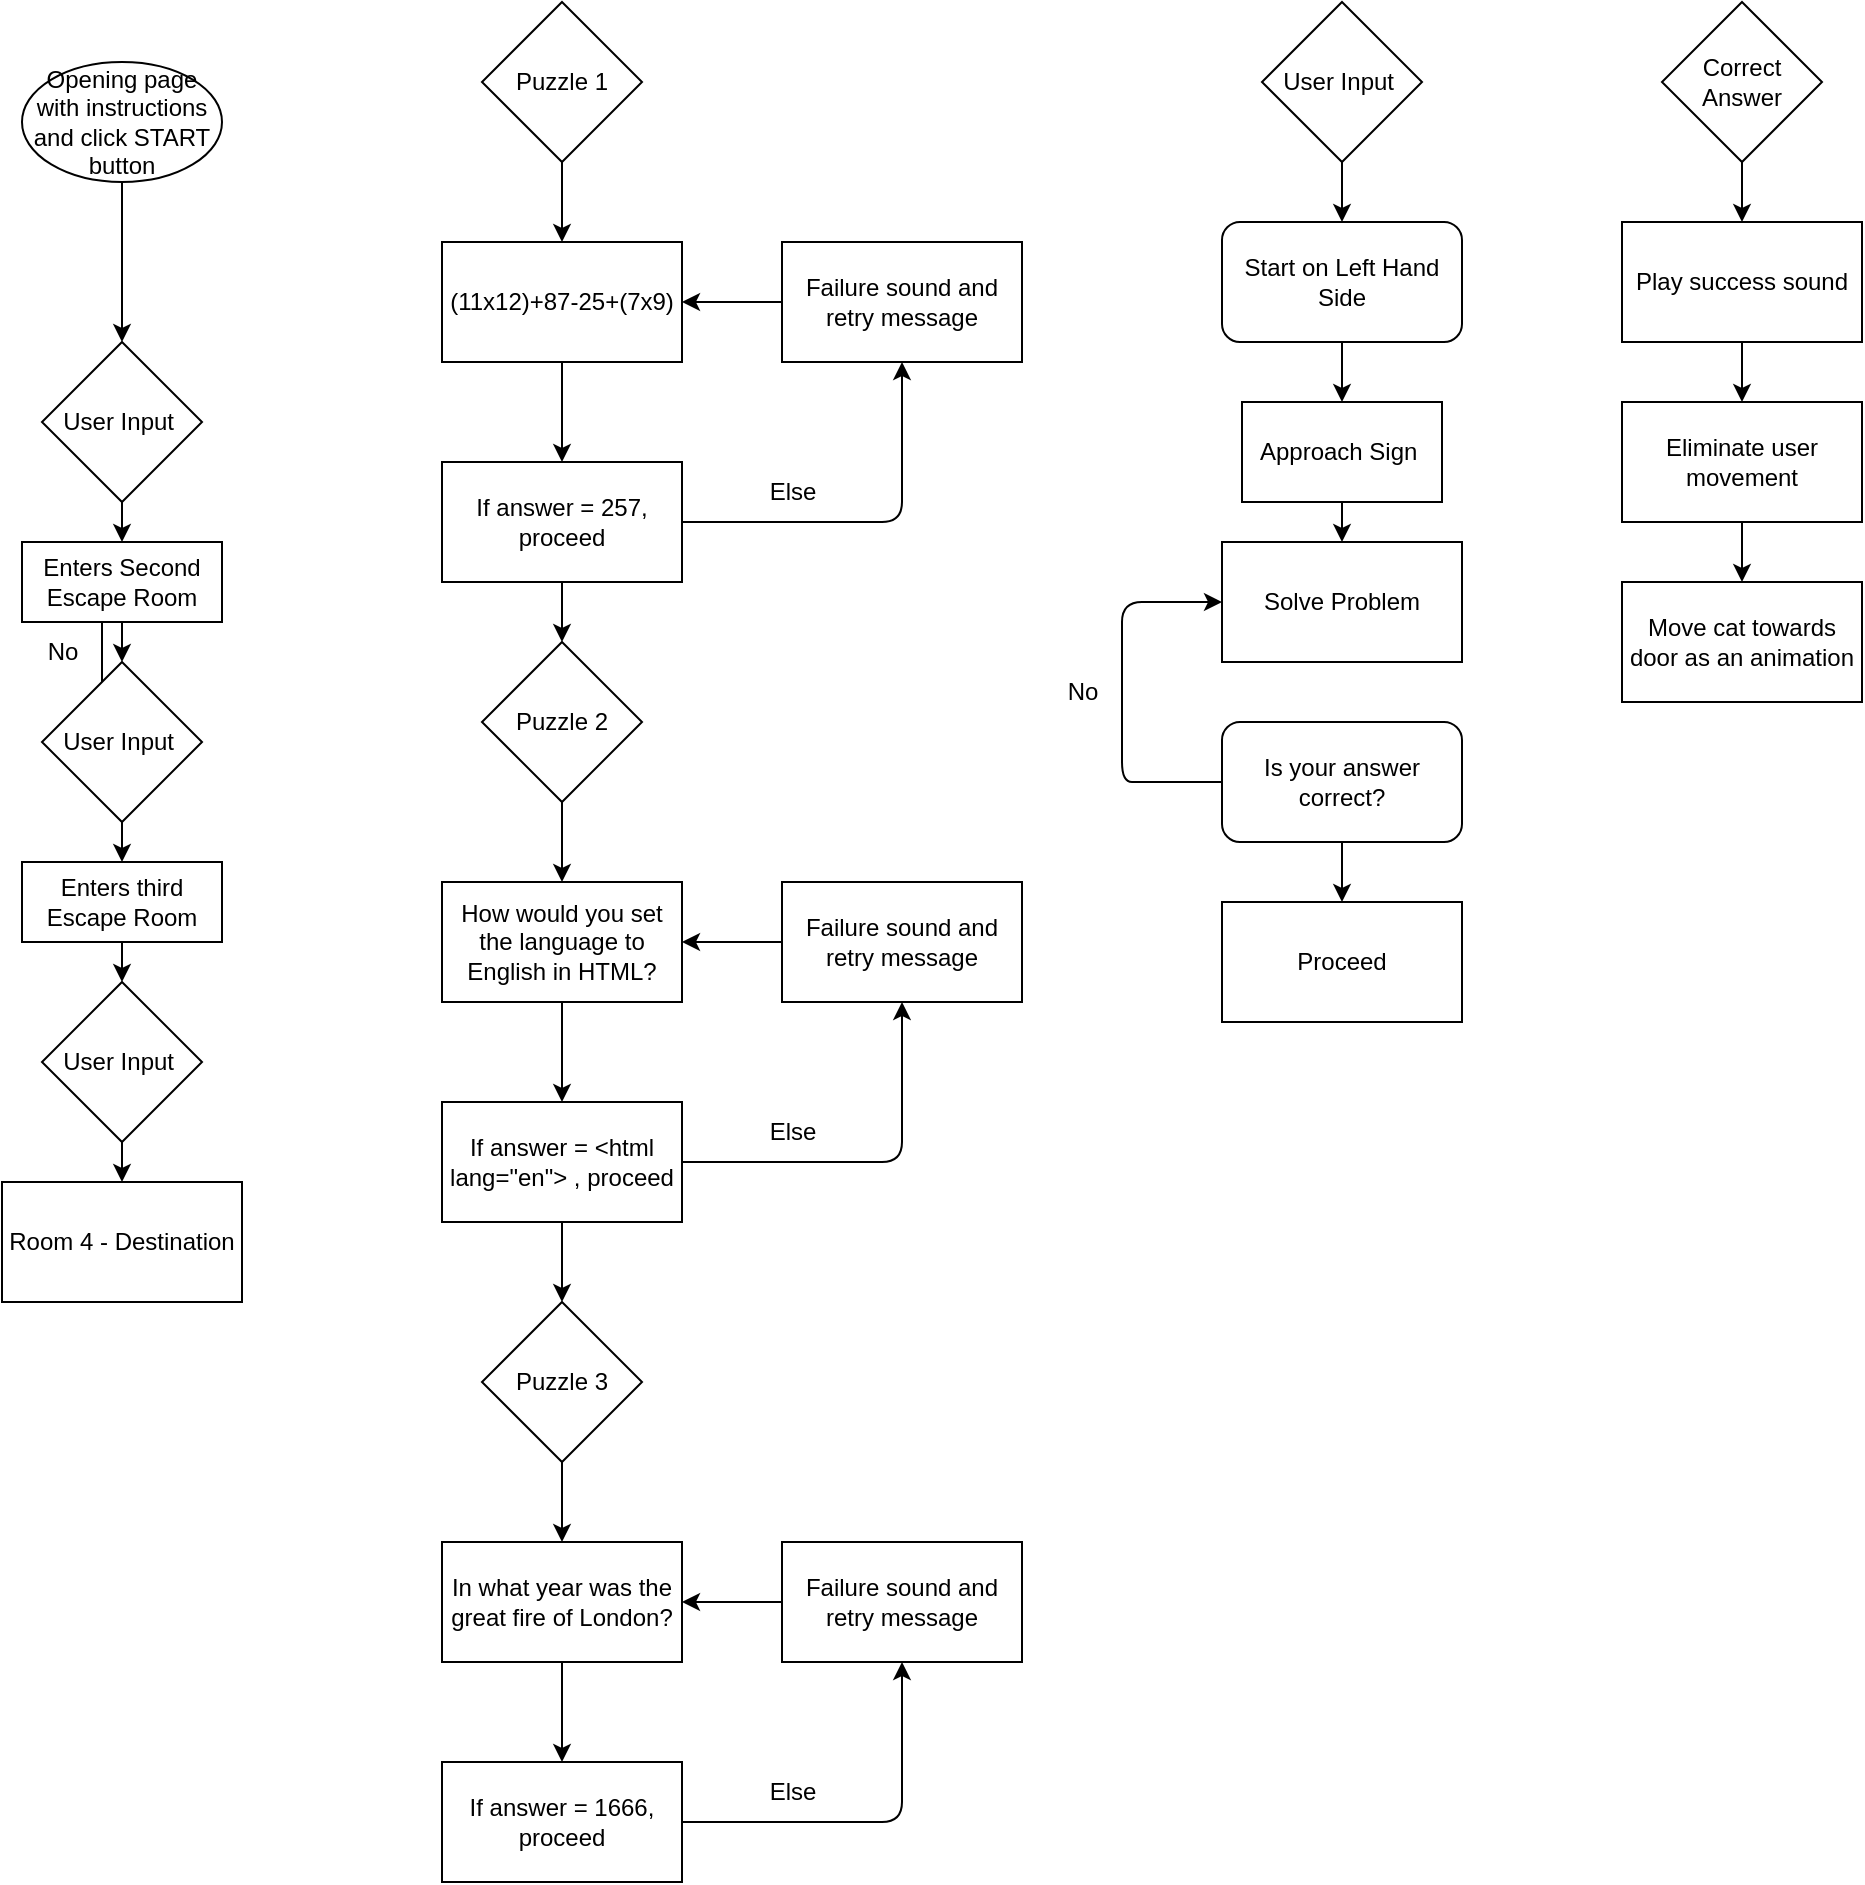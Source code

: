<mxfile>
    <diagram id="1DQ663w0j2SDg6Aq6oJM" name="Page-1">
        <mxGraphModel dx="816" dy="756" grid="1" gridSize="10" guides="1" tooltips="1" connect="1" arrows="1" fold="1" page="0" pageScale="1" pageWidth="850" pageHeight="1100" math="0" shadow="0">
            <root>
                <mxCell id="0"/>
                <mxCell id="1" parent="0"/>
                <mxCell id="4" style="edgeStyle=none;html=1;exitX=0.5;exitY=1;exitDx=0;exitDy=0;entryX=0.5;entryY=0;entryDx=0;entryDy=0;" edge="1" parent="1" source="3" target="80">
                    <mxGeometry relative="1" as="geometry">
                        <mxPoint x="160" y="100" as="targetPoint"/>
                    </mxGeometry>
                </mxCell>
                <mxCell id="3" value="Opening page with instructions and click START button" style="ellipse;whiteSpace=wrap;html=1;" vertex="1" parent="1">
                    <mxGeometry x="10" y="10" width="100" height="60" as="geometry"/>
                </mxCell>
                <mxCell id="79" style="edgeStyle=none;html=1;exitX=0.5;exitY=1;exitDx=0;exitDy=0;" edge="1" parent="1" source="42">
                    <mxGeometry relative="1" as="geometry">
                        <mxPoint x="670" y="90" as="targetPoint"/>
                    </mxGeometry>
                </mxCell>
                <mxCell id="60" value="No" style="text;html=1;align=center;verticalAlign=middle;resizable=0;points=[];autosize=1;strokeColor=none;fillColor=none;" vertex="1" parent="1">
                    <mxGeometry x="520" y="310" width="40" height="30" as="geometry"/>
                </mxCell>
                <mxCell id="18" style="edgeStyle=none;html=1;exitX=0;exitY=0.5;exitDx=0;exitDy=0;entryX=0;entryY=0.5;entryDx=0;entryDy=0;" edge="1" parent="1">
                    <mxGeometry relative="1" as="geometry">
                        <mxPoint x="100" y="260" as="targetPoint"/>
                        <mxPoint x="100" y="350" as="sourcePoint"/>
                        <Array as="points">
                            <mxPoint x="70" y="360"/>
                            <mxPoint x="50" y="360"/>
                            <mxPoint x="50" y="310"/>
                            <mxPoint x="50" y="260"/>
                        </Array>
                    </mxGeometry>
                </mxCell>
                <mxCell id="62" value="" style="edgeStyle=none;html=1;" edge="1" parent="1" source="63">
                    <mxGeometry relative="1" as="geometry">
                        <mxPoint x="670" y="250" as="targetPoint"/>
                    </mxGeometry>
                </mxCell>
                <mxCell id="63" value="Approach Sign&amp;nbsp;" style="rounded=0;whiteSpace=wrap;html=1;" vertex="1" parent="1">
                    <mxGeometry x="620" y="180" width="100" height="50" as="geometry"/>
                </mxCell>
                <mxCell id="65" style="edgeStyle=none;html=1;exitX=0;exitY=0.5;exitDx=0;exitDy=0;entryX=0;entryY=0.5;entryDx=0;entryDy=0;" edge="1" parent="1" source="66" target="67">
                    <mxGeometry relative="1" as="geometry">
                        <mxPoint x="560" y="280" as="targetPoint"/>
                        <Array as="points">
                            <mxPoint x="580" y="370"/>
                            <mxPoint x="560" y="370"/>
                            <mxPoint x="560" y="330"/>
                            <mxPoint x="560" y="280"/>
                        </Array>
                    </mxGeometry>
                </mxCell>
                <mxCell id="89" style="edgeStyle=none;html=1;exitX=0.5;exitY=1;exitDx=0;exitDy=0;entryX=0.5;entryY=0;entryDx=0;entryDy=0;" edge="1" parent="1" source="66" target="88">
                    <mxGeometry relative="1" as="geometry"/>
                </mxCell>
                <mxCell id="19" value="No" style="text;html=1;align=center;verticalAlign=middle;resizable=0;points=[];autosize=1;strokeColor=none;fillColor=none;" vertex="1" parent="1">
                    <mxGeometry x="10" y="290" width="40" height="30" as="geometry"/>
                </mxCell>
                <mxCell id="66" value="Is your answer correct?" style="rounded=1;whiteSpace=wrap;html=1;" vertex="1" parent="1">
                    <mxGeometry x="610" y="340" width="120" height="60" as="geometry"/>
                </mxCell>
                <mxCell id="67" value="Solve Problem" style="rounded=0;whiteSpace=wrap;html=1;" vertex="1" parent="1">
                    <mxGeometry x="610" y="250" width="120" height="60" as="geometry"/>
                </mxCell>
                <mxCell id="90" style="edgeStyle=none;html=1;exitX=0.5;exitY=1;exitDx=0;exitDy=0;entryX=0.5;entryY=0;entryDx=0;entryDy=0;" edge="1" parent="1" source="80" target="83">
                    <mxGeometry relative="1" as="geometry"/>
                </mxCell>
                <mxCell id="80" value="User Input&amp;nbsp;" style="rhombus;whiteSpace=wrap;html=1;" vertex="1" parent="1">
                    <mxGeometry x="20" y="150" width="80" height="80" as="geometry"/>
                </mxCell>
                <mxCell id="82" style="edgeStyle=none;html=1;exitX=0.5;exitY=1;exitDx=0;exitDy=0;" edge="1" parent="1" source="83">
                    <mxGeometry relative="1" as="geometry">
                        <mxPoint x="60" y="310" as="targetPoint"/>
                    </mxGeometry>
                </mxCell>
                <mxCell id="83" value="Enters Second Escape Room" style="rounded=0;whiteSpace=wrap;html=1;" vertex="1" parent="1">
                    <mxGeometry x="10" y="250" width="100" height="40" as="geometry"/>
                </mxCell>
                <mxCell id="91" style="edgeStyle=none;html=1;exitX=0.5;exitY=1;exitDx=0;exitDy=0;entryX=0.5;entryY=0;entryDx=0;entryDy=0;" edge="1" parent="1" source="84" target="86">
                    <mxGeometry relative="1" as="geometry"/>
                </mxCell>
                <mxCell id="84" value="User Input&amp;nbsp;" style="rhombus;whiteSpace=wrap;html=1;" vertex="1" parent="1">
                    <mxGeometry x="20" y="310" width="80" height="80" as="geometry"/>
                </mxCell>
                <mxCell id="85" style="edgeStyle=none;html=1;exitX=0.5;exitY=1;exitDx=0;exitDy=0;" edge="1" parent="1" source="86">
                    <mxGeometry relative="1" as="geometry">
                        <mxPoint x="60" y="470" as="targetPoint"/>
                    </mxGeometry>
                </mxCell>
                <mxCell id="86" value="Enters third Escape Room" style="rounded=0;whiteSpace=wrap;html=1;" vertex="1" parent="1">
                    <mxGeometry x="10" y="410" width="100" height="40" as="geometry"/>
                </mxCell>
                <mxCell id="95" style="edgeStyle=none;html=1;exitX=0.5;exitY=1;exitDx=0;exitDy=0;entryX=0.5;entryY=0;entryDx=0;entryDy=0;" edge="1" parent="1" source="87" target="94">
                    <mxGeometry relative="1" as="geometry"/>
                </mxCell>
                <mxCell id="30" value="No" style="text;html=1;align=center;verticalAlign=middle;resizable=0;points=[];autosize=1;strokeColor=none;fillColor=none;" vertex="1" parent="1">
                    <mxGeometry x="10" y="610" width="40" height="30" as="geometry"/>
                </mxCell>
                <mxCell id="87" value="User Input&amp;nbsp;" style="rhombus;whiteSpace=wrap;html=1;" vertex="1" parent="1">
                    <mxGeometry x="20" y="470" width="80" height="80" as="geometry"/>
                </mxCell>
                <mxCell id="42" value="User Input&amp;nbsp;" style="rhombus;whiteSpace=wrap;html=1;" vertex="1" parent="1">
                    <mxGeometry x="630" y="-20" width="80" height="80" as="geometry"/>
                </mxCell>
                <mxCell id="88" value="Proceed&lt;br&gt;" style="rounded=0;whiteSpace=wrap;html=1;" vertex="1" parent="1">
                    <mxGeometry x="610" y="430" width="120" height="60" as="geometry"/>
                </mxCell>
                <mxCell id="94" value="Room 4 - Destination" style="rounded=0;whiteSpace=wrap;html=1;" vertex="1" parent="1">
                    <mxGeometry y="570" width="120" height="60" as="geometry"/>
                </mxCell>
                <mxCell id="99" style="edgeStyle=none;html=1;exitX=0.5;exitY=1;exitDx=0;exitDy=0;entryX=0.5;entryY=0;entryDx=0;entryDy=0;" edge="1" parent="1" source="97" target="98">
                    <mxGeometry relative="1" as="geometry"/>
                </mxCell>
                <mxCell id="97" value="Puzzle 1" style="rhombus;whiteSpace=wrap;html=1;" vertex="1" parent="1">
                    <mxGeometry x="240" y="-20" width="80" height="80" as="geometry"/>
                </mxCell>
                <mxCell id="101" style="edgeStyle=none;html=1;exitX=0.5;exitY=1;exitDx=0;exitDy=0;entryX=0.5;entryY=0;entryDx=0;entryDy=0;" edge="1" parent="1" source="98" target="100">
                    <mxGeometry relative="1" as="geometry"/>
                </mxCell>
                <mxCell id="98" value="(11x12)+87-25+(7x9)" style="rounded=0;whiteSpace=wrap;html=1;" vertex="1" parent="1">
                    <mxGeometry x="220" y="100" width="120" height="60" as="geometry"/>
                </mxCell>
                <mxCell id="104" style="edgeStyle=none;html=1;exitX=1;exitY=0.5;exitDx=0;exitDy=0;entryX=0.5;entryY=1;entryDx=0;entryDy=0;" edge="1" parent="1" source="100" target="103">
                    <mxGeometry relative="1" as="geometry">
                        <Array as="points">
                            <mxPoint x="450" y="240"/>
                        </Array>
                    </mxGeometry>
                </mxCell>
                <mxCell id="121" style="edgeStyle=none;html=1;exitX=0.5;exitY=1;exitDx=0;exitDy=0;entryX=0.5;entryY=0;entryDx=0;entryDy=0;" edge="1" parent="1" source="100" target="113">
                    <mxGeometry relative="1" as="geometry"/>
                </mxCell>
                <mxCell id="100" value="If answer = 257, proceed" style="rounded=0;whiteSpace=wrap;html=1;" vertex="1" parent="1">
                    <mxGeometry x="220" y="210" width="120" height="60" as="geometry"/>
                </mxCell>
                <mxCell id="111" style="edgeStyle=none;html=1;exitX=0;exitY=0.5;exitDx=0;exitDy=0;entryX=1;entryY=0.5;entryDx=0;entryDy=0;" edge="1" parent="1" source="103" target="98">
                    <mxGeometry relative="1" as="geometry"/>
                </mxCell>
                <mxCell id="103" value="Failure sound and retry message" style="rounded=0;whiteSpace=wrap;html=1;" vertex="1" parent="1">
                    <mxGeometry x="390" y="100" width="120" height="60" as="geometry"/>
                </mxCell>
                <mxCell id="106" value="Else" style="text;html=1;align=center;verticalAlign=middle;resizable=0;points=[];autosize=1;strokeColor=none;fillColor=none;" vertex="1" parent="1">
                    <mxGeometry x="370" y="210" width="50" height="30" as="geometry"/>
                </mxCell>
                <mxCell id="112" style="edgeStyle=none;html=1;exitX=0.5;exitY=1;exitDx=0;exitDy=0;entryX=0.5;entryY=0;entryDx=0;entryDy=0;" edge="1" source="113" target="115" parent="1">
                    <mxGeometry relative="1" as="geometry"/>
                </mxCell>
                <mxCell id="113" value="Puzzle 2" style="rhombus;whiteSpace=wrap;html=1;" vertex="1" parent="1">
                    <mxGeometry x="240" y="300" width="80" height="80" as="geometry"/>
                </mxCell>
                <mxCell id="114" style="edgeStyle=none;html=1;exitX=0.5;exitY=1;exitDx=0;exitDy=0;entryX=0.5;entryY=0;entryDx=0;entryDy=0;" edge="1" source="115" target="117" parent="1">
                    <mxGeometry relative="1" as="geometry"/>
                </mxCell>
                <mxCell id="115" value="How would you set the language to English in HTML?" style="rounded=0;whiteSpace=wrap;html=1;" vertex="1" parent="1">
                    <mxGeometry x="220" y="420" width="120" height="60" as="geometry"/>
                </mxCell>
                <mxCell id="116" style="edgeStyle=none;html=1;exitX=1;exitY=0.5;exitDx=0;exitDy=0;entryX=0.5;entryY=1;entryDx=0;entryDy=0;" edge="1" source="117" target="119" parent="1">
                    <mxGeometry relative="1" as="geometry">
                        <Array as="points">
                            <mxPoint x="450" y="560"/>
                        </Array>
                    </mxGeometry>
                </mxCell>
                <mxCell id="131" style="edgeStyle=none;html=1;exitX=0.5;exitY=1;exitDx=0;exitDy=0;entryX=0.5;entryY=0;entryDx=0;entryDy=0;" edge="1" parent="1" source="117" target="123">
                    <mxGeometry relative="1" as="geometry"/>
                </mxCell>
                <mxCell id="117" value="If answer = &amp;lt;html lang=&quot;en&quot;&amp;gt; , proceed" style="rounded=0;whiteSpace=wrap;html=1;" vertex="1" parent="1">
                    <mxGeometry x="220" y="530" width="120" height="60" as="geometry"/>
                </mxCell>
                <mxCell id="118" style="edgeStyle=none;html=1;exitX=0;exitY=0.5;exitDx=0;exitDy=0;entryX=1;entryY=0.5;entryDx=0;entryDy=0;" edge="1" source="119" target="115" parent="1">
                    <mxGeometry relative="1" as="geometry"/>
                </mxCell>
                <mxCell id="119" value="Failure sound and retry message" style="rounded=0;whiteSpace=wrap;html=1;" vertex="1" parent="1">
                    <mxGeometry x="390" y="420" width="120" height="60" as="geometry"/>
                </mxCell>
                <mxCell id="120" value="Else" style="text;html=1;align=center;verticalAlign=middle;resizable=0;points=[];autosize=1;strokeColor=none;fillColor=none;" vertex="1" parent="1">
                    <mxGeometry x="370" y="530" width="50" height="30" as="geometry"/>
                </mxCell>
                <mxCell id="122" style="edgeStyle=none;html=1;exitX=0.5;exitY=1;exitDx=0;exitDy=0;entryX=0.5;entryY=0;entryDx=0;entryDy=0;" edge="1" source="123" target="125" parent="1">
                    <mxGeometry relative="1" as="geometry"/>
                </mxCell>
                <mxCell id="123" value="Puzzle 3" style="rhombus;whiteSpace=wrap;html=1;" vertex="1" parent="1">
                    <mxGeometry x="240" y="630" width="80" height="80" as="geometry"/>
                </mxCell>
                <mxCell id="124" style="edgeStyle=none;html=1;exitX=0.5;exitY=1;exitDx=0;exitDy=0;entryX=0.5;entryY=0;entryDx=0;entryDy=0;" edge="1" source="125" target="127" parent="1">
                    <mxGeometry relative="1" as="geometry"/>
                </mxCell>
                <mxCell id="125" value="In what year was the great fire of London?" style="rounded=0;whiteSpace=wrap;html=1;" vertex="1" parent="1">
                    <mxGeometry x="220" y="750" width="120" height="60" as="geometry"/>
                </mxCell>
                <mxCell id="126" style="edgeStyle=none;html=1;exitX=1;exitY=0.5;exitDx=0;exitDy=0;entryX=0.5;entryY=1;entryDx=0;entryDy=0;" edge="1" source="127" target="129" parent="1">
                    <mxGeometry relative="1" as="geometry">
                        <Array as="points">
                            <mxPoint x="450" y="890"/>
                        </Array>
                    </mxGeometry>
                </mxCell>
                <mxCell id="127" value="If answer = 1666, proceed" style="rounded=0;whiteSpace=wrap;html=1;" vertex="1" parent="1">
                    <mxGeometry x="220" y="860" width="120" height="60" as="geometry"/>
                </mxCell>
                <mxCell id="128" style="edgeStyle=none;html=1;exitX=0;exitY=0.5;exitDx=0;exitDy=0;entryX=1;entryY=0.5;entryDx=0;entryDy=0;" edge="1" source="129" target="125" parent="1">
                    <mxGeometry relative="1" as="geometry"/>
                </mxCell>
                <mxCell id="129" value="Failure sound and retry message" style="rounded=0;whiteSpace=wrap;html=1;" vertex="1" parent="1">
                    <mxGeometry x="390" y="750" width="120" height="60" as="geometry"/>
                </mxCell>
                <mxCell id="130" value="Else" style="text;html=1;align=center;verticalAlign=middle;resizable=0;points=[];autosize=1;strokeColor=none;fillColor=none;" vertex="1" parent="1">
                    <mxGeometry x="370" y="860" width="50" height="30" as="geometry"/>
                </mxCell>
                <mxCell id="136" style="edgeStyle=none;html=1;exitX=0.5;exitY=1;exitDx=0;exitDy=0;entryX=0.5;entryY=0;entryDx=0;entryDy=0;" edge="1" parent="1" source="132" target="133">
                    <mxGeometry relative="1" as="geometry"/>
                </mxCell>
                <mxCell id="132" value="Correct Answer" style="rhombus;whiteSpace=wrap;html=1;" vertex="1" parent="1">
                    <mxGeometry x="830" y="-20" width="80" height="80" as="geometry"/>
                </mxCell>
                <mxCell id="137" style="edgeStyle=none;html=1;exitX=0.5;exitY=1;exitDx=0;exitDy=0;" edge="1" parent="1" source="133">
                    <mxGeometry relative="1" as="geometry">
                        <mxPoint x="870" y="180" as="targetPoint"/>
                    </mxGeometry>
                </mxCell>
                <mxCell id="133" value="Play success sound" style="rounded=0;whiteSpace=wrap;html=1;" vertex="1" parent="1">
                    <mxGeometry x="810" y="90" width="120" height="60" as="geometry"/>
                </mxCell>
                <mxCell id="135" style="edgeStyle=none;html=1;exitX=0.5;exitY=1;exitDx=0;exitDy=0;entryX=0.5;entryY=0;entryDx=0;entryDy=0;" edge="1" parent="1" source="134" target="63">
                    <mxGeometry relative="1" as="geometry"/>
                </mxCell>
                <mxCell id="134" value="Start on Left Hand Side" style="rounded=1;whiteSpace=wrap;html=1;" vertex="1" parent="1">
                    <mxGeometry x="610" y="90" width="120" height="60" as="geometry"/>
                </mxCell>
                <mxCell id="139" style="edgeStyle=none;html=1;exitX=0.5;exitY=1;exitDx=0;exitDy=0;" edge="1" parent="1" source="138">
                    <mxGeometry relative="1" as="geometry">
                        <mxPoint x="870" y="270" as="targetPoint"/>
                    </mxGeometry>
                </mxCell>
                <mxCell id="138" value="Eliminate user movement" style="rounded=0;whiteSpace=wrap;html=1;" vertex="1" parent="1">
                    <mxGeometry x="810" y="180" width="120" height="60" as="geometry"/>
                </mxCell>
                <mxCell id="140" value="Move cat towards door as an animation" style="rounded=0;whiteSpace=wrap;html=1;" vertex="1" parent="1">
                    <mxGeometry x="810" y="270" width="120" height="60" as="geometry"/>
                </mxCell>
            </root>
        </mxGraphModel>
    </diagram>
</mxfile>